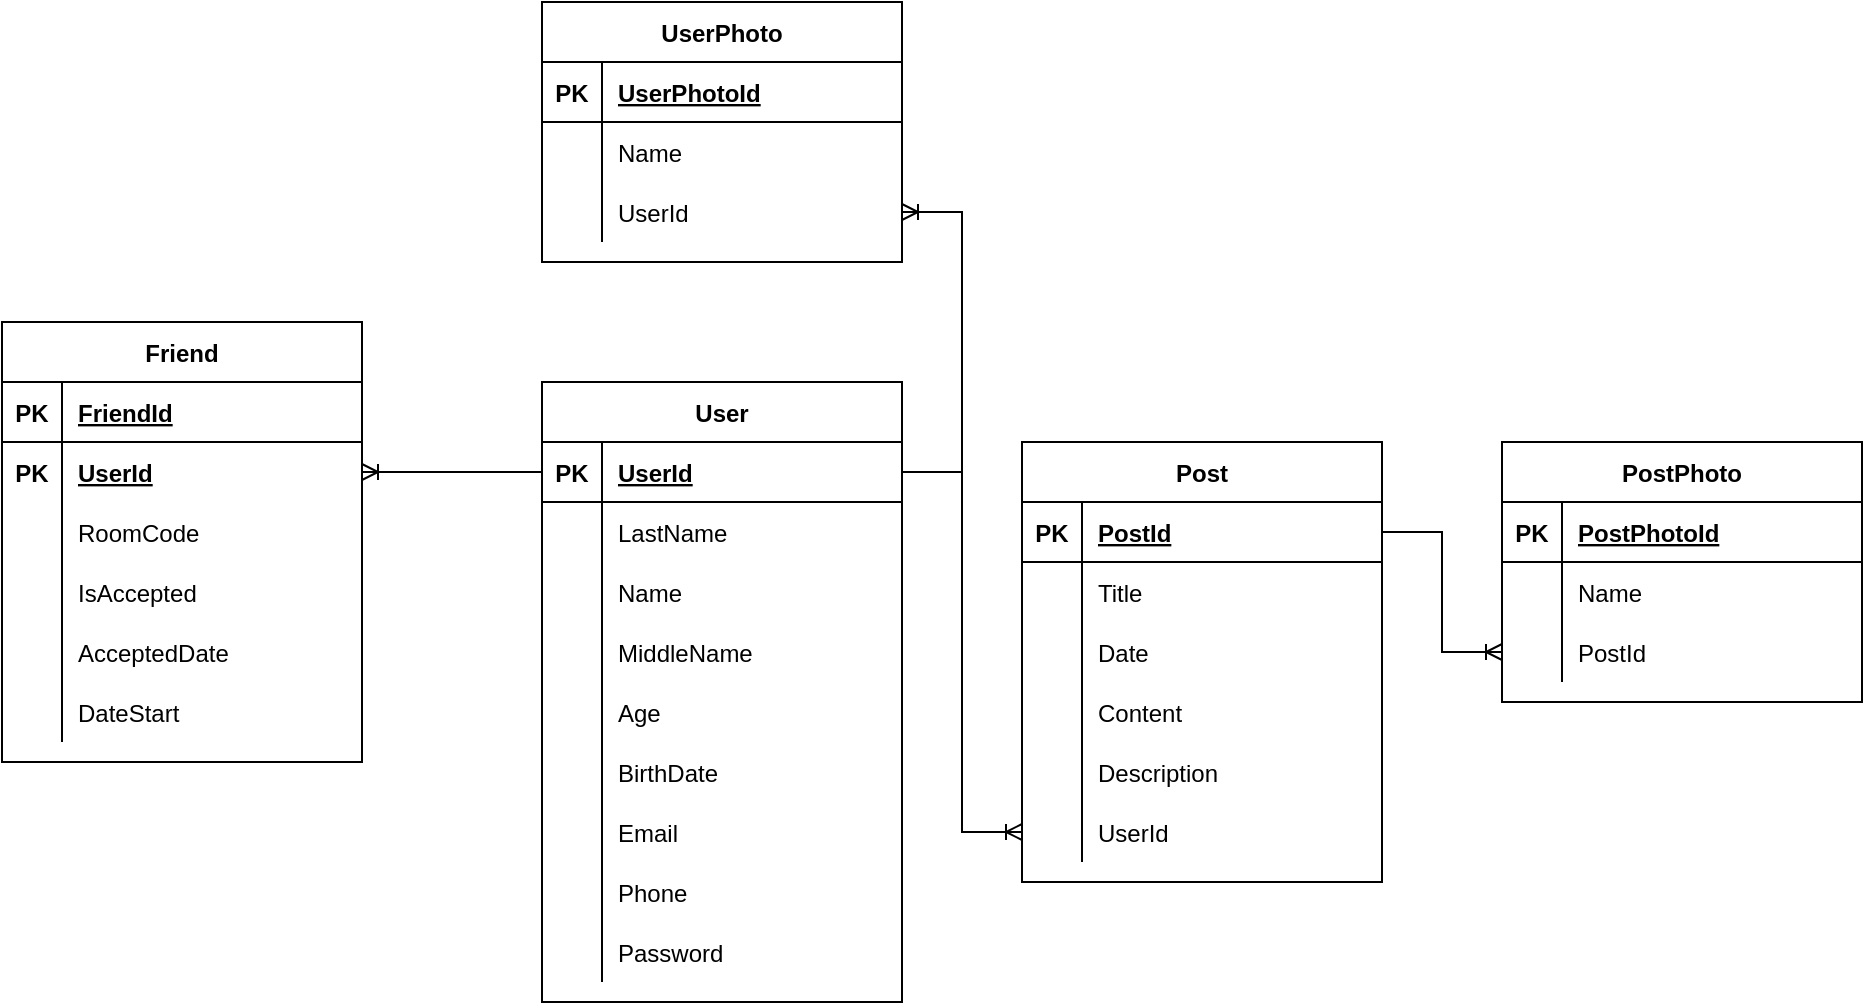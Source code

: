 <mxfile version="15.8.2" type="github"><diagram id="e-mNWPhWZ7klAaf-D9qy" name="Page-1"><mxGraphModel dx="1724" dy="964" grid="1" gridSize="10" guides="1" tooltips="1" connect="1" arrows="1" fold="1" page="1" pageScale="1" pageWidth="827" pageHeight="1169" math="0" shadow="0"><root><mxCell id="0"/><mxCell id="1" parent="0"/><mxCell id="lLEc4MzuSVn_csIw4nmO-1" value="User" style="shape=table;startSize=30;container=1;collapsible=1;childLayout=tableLayout;fixedRows=1;rowLines=0;fontStyle=1;align=center;resizeLast=1;" parent="1" vertex="1"><mxGeometry x="420" y="550" width="180" height="310" as="geometry"/></mxCell><mxCell id="lLEc4MzuSVn_csIw4nmO-2" value="" style="shape=partialRectangle;collapsible=0;dropTarget=0;pointerEvents=0;fillColor=none;top=0;left=0;bottom=1;right=0;points=[[0,0.5],[1,0.5]];portConstraint=eastwest;" parent="lLEc4MzuSVn_csIw4nmO-1" vertex="1"><mxGeometry y="30" width="180" height="30" as="geometry"/></mxCell><mxCell id="lLEc4MzuSVn_csIw4nmO-3" value="PK" style="shape=partialRectangle;connectable=0;fillColor=none;top=0;left=0;bottom=0;right=0;fontStyle=1;overflow=hidden;" parent="lLEc4MzuSVn_csIw4nmO-2" vertex="1"><mxGeometry width="30" height="30" as="geometry"><mxRectangle width="30" height="30" as="alternateBounds"/></mxGeometry></mxCell><mxCell id="lLEc4MzuSVn_csIw4nmO-4" value="UserId" style="shape=partialRectangle;connectable=0;fillColor=none;top=0;left=0;bottom=0;right=0;align=left;spacingLeft=6;fontStyle=5;overflow=hidden;" parent="lLEc4MzuSVn_csIw4nmO-2" vertex="1"><mxGeometry x="30" width="150" height="30" as="geometry"><mxRectangle width="150" height="30" as="alternateBounds"/></mxGeometry></mxCell><mxCell id="lLEc4MzuSVn_csIw4nmO-5" value="" style="shape=partialRectangle;collapsible=0;dropTarget=0;pointerEvents=0;fillColor=none;top=0;left=0;bottom=0;right=0;points=[[0,0.5],[1,0.5]];portConstraint=eastwest;" parent="lLEc4MzuSVn_csIw4nmO-1" vertex="1"><mxGeometry y="60" width="180" height="30" as="geometry"/></mxCell><mxCell id="lLEc4MzuSVn_csIw4nmO-6" value="" style="shape=partialRectangle;connectable=0;fillColor=none;top=0;left=0;bottom=0;right=0;editable=1;overflow=hidden;" parent="lLEc4MzuSVn_csIw4nmO-5" vertex="1"><mxGeometry width="30" height="30" as="geometry"><mxRectangle width="30" height="30" as="alternateBounds"/></mxGeometry></mxCell><mxCell id="lLEc4MzuSVn_csIw4nmO-7" value="LastName" style="shape=partialRectangle;connectable=0;fillColor=none;top=0;left=0;bottom=0;right=0;align=left;spacingLeft=6;overflow=hidden;" parent="lLEc4MzuSVn_csIw4nmO-5" vertex="1"><mxGeometry x="30" width="150" height="30" as="geometry"><mxRectangle width="150" height="30" as="alternateBounds"/></mxGeometry></mxCell><mxCell id="lLEc4MzuSVn_csIw4nmO-8" value="" style="shape=partialRectangle;collapsible=0;dropTarget=0;pointerEvents=0;fillColor=none;top=0;left=0;bottom=0;right=0;points=[[0,0.5],[1,0.5]];portConstraint=eastwest;" parent="lLEc4MzuSVn_csIw4nmO-1" vertex="1"><mxGeometry y="90" width="180" height="30" as="geometry"/></mxCell><mxCell id="lLEc4MzuSVn_csIw4nmO-9" value="" style="shape=partialRectangle;connectable=0;fillColor=none;top=0;left=0;bottom=0;right=0;editable=1;overflow=hidden;" parent="lLEc4MzuSVn_csIw4nmO-8" vertex="1"><mxGeometry width="30" height="30" as="geometry"><mxRectangle width="30" height="30" as="alternateBounds"/></mxGeometry></mxCell><mxCell id="lLEc4MzuSVn_csIw4nmO-10" value="Name" style="shape=partialRectangle;connectable=0;fillColor=none;top=0;left=0;bottom=0;right=0;align=left;spacingLeft=6;overflow=hidden;" parent="lLEc4MzuSVn_csIw4nmO-8" vertex="1"><mxGeometry x="30" width="150" height="30" as="geometry"><mxRectangle width="150" height="30" as="alternateBounds"/></mxGeometry></mxCell><mxCell id="lLEc4MzuSVn_csIw4nmO-11" value="" style="shape=partialRectangle;collapsible=0;dropTarget=0;pointerEvents=0;fillColor=none;top=0;left=0;bottom=0;right=0;points=[[0,0.5],[1,0.5]];portConstraint=eastwest;" parent="lLEc4MzuSVn_csIw4nmO-1" vertex="1"><mxGeometry y="120" width="180" height="30" as="geometry"/></mxCell><mxCell id="lLEc4MzuSVn_csIw4nmO-12" value="" style="shape=partialRectangle;connectable=0;fillColor=none;top=0;left=0;bottom=0;right=0;editable=1;overflow=hidden;" parent="lLEc4MzuSVn_csIw4nmO-11" vertex="1"><mxGeometry width="30" height="30" as="geometry"><mxRectangle width="30" height="30" as="alternateBounds"/></mxGeometry></mxCell><mxCell id="lLEc4MzuSVn_csIw4nmO-13" value="MiddleName" style="shape=partialRectangle;connectable=0;fillColor=none;top=0;left=0;bottom=0;right=0;align=left;spacingLeft=6;overflow=hidden;" parent="lLEc4MzuSVn_csIw4nmO-11" vertex="1"><mxGeometry x="30" width="150" height="30" as="geometry"><mxRectangle width="150" height="30" as="alternateBounds"/></mxGeometry></mxCell><mxCell id="lLEc4MzuSVn_csIw4nmO-14" value="" style="shape=partialRectangle;collapsible=0;dropTarget=0;pointerEvents=0;fillColor=none;top=0;left=0;bottom=0;right=0;points=[[0,0.5],[1,0.5]];portConstraint=eastwest;" parent="lLEc4MzuSVn_csIw4nmO-1" vertex="1"><mxGeometry y="150" width="180" height="30" as="geometry"/></mxCell><mxCell id="lLEc4MzuSVn_csIw4nmO-15" value="" style="shape=partialRectangle;connectable=0;fillColor=none;top=0;left=0;bottom=0;right=0;editable=1;overflow=hidden;" parent="lLEc4MzuSVn_csIw4nmO-14" vertex="1"><mxGeometry width="30" height="30" as="geometry"><mxRectangle width="30" height="30" as="alternateBounds"/></mxGeometry></mxCell><mxCell id="lLEc4MzuSVn_csIw4nmO-16" value="Age" style="shape=partialRectangle;connectable=0;fillColor=none;top=0;left=0;bottom=0;right=0;align=left;spacingLeft=6;overflow=hidden;" parent="lLEc4MzuSVn_csIw4nmO-14" vertex="1"><mxGeometry x="30" width="150" height="30" as="geometry"><mxRectangle width="150" height="30" as="alternateBounds"/></mxGeometry></mxCell><mxCell id="lLEc4MzuSVn_csIw4nmO-17" value="" style="shape=partialRectangle;collapsible=0;dropTarget=0;pointerEvents=0;fillColor=none;top=0;left=0;bottom=0;right=0;points=[[0,0.5],[1,0.5]];portConstraint=eastwest;" parent="lLEc4MzuSVn_csIw4nmO-1" vertex="1"><mxGeometry y="180" width="180" height="30" as="geometry"/></mxCell><mxCell id="lLEc4MzuSVn_csIw4nmO-18" value="" style="shape=partialRectangle;connectable=0;fillColor=none;top=0;left=0;bottom=0;right=0;editable=1;overflow=hidden;" parent="lLEc4MzuSVn_csIw4nmO-17" vertex="1"><mxGeometry width="30" height="30" as="geometry"><mxRectangle width="30" height="30" as="alternateBounds"/></mxGeometry></mxCell><mxCell id="lLEc4MzuSVn_csIw4nmO-19" value="BirthDate" style="shape=partialRectangle;connectable=0;fillColor=none;top=0;left=0;bottom=0;right=0;align=left;spacingLeft=6;overflow=hidden;" parent="lLEc4MzuSVn_csIw4nmO-17" vertex="1"><mxGeometry x="30" width="150" height="30" as="geometry"><mxRectangle width="150" height="30" as="alternateBounds"/></mxGeometry></mxCell><mxCell id="lLEc4MzuSVn_csIw4nmO-20" value="" style="shape=partialRectangle;collapsible=0;dropTarget=0;pointerEvents=0;fillColor=none;top=0;left=0;bottom=0;right=0;points=[[0,0.5],[1,0.5]];portConstraint=eastwest;" parent="lLEc4MzuSVn_csIw4nmO-1" vertex="1"><mxGeometry y="210" width="180" height="30" as="geometry"/></mxCell><mxCell id="lLEc4MzuSVn_csIw4nmO-21" value="" style="shape=partialRectangle;connectable=0;fillColor=none;top=0;left=0;bottom=0;right=0;editable=1;overflow=hidden;" parent="lLEc4MzuSVn_csIw4nmO-20" vertex="1"><mxGeometry width="30" height="30" as="geometry"><mxRectangle width="30" height="30" as="alternateBounds"/></mxGeometry></mxCell><mxCell id="lLEc4MzuSVn_csIw4nmO-22" value="Email" style="shape=partialRectangle;connectable=0;fillColor=none;top=0;left=0;bottom=0;right=0;align=left;spacingLeft=6;overflow=hidden;" parent="lLEc4MzuSVn_csIw4nmO-20" vertex="1"><mxGeometry x="30" width="150" height="30" as="geometry"><mxRectangle width="150" height="30" as="alternateBounds"/></mxGeometry></mxCell><mxCell id="lLEc4MzuSVn_csIw4nmO-23" value="" style="shape=partialRectangle;collapsible=0;dropTarget=0;pointerEvents=0;fillColor=none;top=0;left=0;bottom=0;right=0;points=[[0,0.5],[1,0.5]];portConstraint=eastwest;" parent="lLEc4MzuSVn_csIw4nmO-1" vertex="1"><mxGeometry y="240" width="180" height="30" as="geometry"/></mxCell><mxCell id="lLEc4MzuSVn_csIw4nmO-24" value="" style="shape=partialRectangle;connectable=0;fillColor=none;top=0;left=0;bottom=0;right=0;editable=1;overflow=hidden;" parent="lLEc4MzuSVn_csIw4nmO-23" vertex="1"><mxGeometry width="30" height="30" as="geometry"><mxRectangle width="30" height="30" as="alternateBounds"/></mxGeometry></mxCell><mxCell id="lLEc4MzuSVn_csIw4nmO-25" value="Phone" style="shape=partialRectangle;connectable=0;fillColor=none;top=0;left=0;bottom=0;right=0;align=left;spacingLeft=6;overflow=hidden;" parent="lLEc4MzuSVn_csIw4nmO-23" vertex="1"><mxGeometry x="30" width="150" height="30" as="geometry"><mxRectangle width="150" height="30" as="alternateBounds"/></mxGeometry></mxCell><mxCell id="lLEc4MzuSVn_csIw4nmO-26" value="" style="shape=partialRectangle;collapsible=0;dropTarget=0;pointerEvents=0;fillColor=none;top=0;left=0;bottom=0;right=0;points=[[0,0.5],[1,0.5]];portConstraint=eastwest;" parent="lLEc4MzuSVn_csIw4nmO-1" vertex="1"><mxGeometry y="270" width="180" height="30" as="geometry"/></mxCell><mxCell id="lLEc4MzuSVn_csIw4nmO-27" value="" style="shape=partialRectangle;connectable=0;fillColor=none;top=0;left=0;bottom=0;right=0;editable=1;overflow=hidden;" parent="lLEc4MzuSVn_csIw4nmO-26" vertex="1"><mxGeometry width="30" height="30" as="geometry"><mxRectangle width="30" height="30" as="alternateBounds"/></mxGeometry></mxCell><mxCell id="lLEc4MzuSVn_csIw4nmO-28" value="Password" style="shape=partialRectangle;connectable=0;fillColor=none;top=0;left=0;bottom=0;right=0;align=left;spacingLeft=6;overflow=hidden;" parent="lLEc4MzuSVn_csIw4nmO-26" vertex="1"><mxGeometry x="30" width="150" height="30" as="geometry"><mxRectangle width="150" height="30" as="alternateBounds"/></mxGeometry></mxCell><mxCell id="lLEc4MzuSVn_csIw4nmO-29" value="Post" style="shape=table;startSize=30;container=1;collapsible=1;childLayout=tableLayout;fixedRows=1;rowLines=0;fontStyle=1;align=center;resizeLast=1;" parent="1" vertex="1"><mxGeometry x="660" y="580" width="180" height="220" as="geometry"/></mxCell><mxCell id="lLEc4MzuSVn_csIw4nmO-30" value="" style="shape=partialRectangle;collapsible=0;dropTarget=0;pointerEvents=0;fillColor=none;top=0;left=0;bottom=1;right=0;points=[[0,0.5],[1,0.5]];portConstraint=eastwest;" parent="lLEc4MzuSVn_csIw4nmO-29" vertex="1"><mxGeometry y="30" width="180" height="30" as="geometry"/></mxCell><mxCell id="lLEc4MzuSVn_csIw4nmO-31" value="PK" style="shape=partialRectangle;connectable=0;fillColor=none;top=0;left=0;bottom=0;right=0;fontStyle=1;overflow=hidden;" parent="lLEc4MzuSVn_csIw4nmO-30" vertex="1"><mxGeometry width="30" height="30" as="geometry"><mxRectangle width="30" height="30" as="alternateBounds"/></mxGeometry></mxCell><mxCell id="lLEc4MzuSVn_csIw4nmO-32" value="PostId" style="shape=partialRectangle;connectable=0;fillColor=none;top=0;left=0;bottom=0;right=0;align=left;spacingLeft=6;fontStyle=5;overflow=hidden;" parent="lLEc4MzuSVn_csIw4nmO-30" vertex="1"><mxGeometry x="30" width="150" height="30" as="geometry"><mxRectangle width="150" height="30" as="alternateBounds"/></mxGeometry></mxCell><mxCell id="lLEc4MzuSVn_csIw4nmO-33" value="" style="shape=partialRectangle;collapsible=0;dropTarget=0;pointerEvents=0;fillColor=none;top=0;left=0;bottom=0;right=0;points=[[0,0.5],[1,0.5]];portConstraint=eastwest;" parent="lLEc4MzuSVn_csIw4nmO-29" vertex="1"><mxGeometry y="60" width="180" height="30" as="geometry"/></mxCell><mxCell id="lLEc4MzuSVn_csIw4nmO-34" value="" style="shape=partialRectangle;connectable=0;fillColor=none;top=0;left=0;bottom=0;right=0;editable=1;overflow=hidden;" parent="lLEc4MzuSVn_csIw4nmO-33" vertex="1"><mxGeometry width="30" height="30" as="geometry"><mxRectangle width="30" height="30" as="alternateBounds"/></mxGeometry></mxCell><mxCell id="lLEc4MzuSVn_csIw4nmO-35" value="Title" style="shape=partialRectangle;connectable=0;fillColor=none;top=0;left=0;bottom=0;right=0;align=left;spacingLeft=6;overflow=hidden;" parent="lLEc4MzuSVn_csIw4nmO-33" vertex="1"><mxGeometry x="30" width="150" height="30" as="geometry"><mxRectangle width="150" height="30" as="alternateBounds"/></mxGeometry></mxCell><mxCell id="lLEc4MzuSVn_csIw4nmO-36" value="" style="shape=partialRectangle;collapsible=0;dropTarget=0;pointerEvents=0;fillColor=none;top=0;left=0;bottom=0;right=0;points=[[0,0.5],[1,0.5]];portConstraint=eastwest;" parent="lLEc4MzuSVn_csIw4nmO-29" vertex="1"><mxGeometry y="90" width="180" height="30" as="geometry"/></mxCell><mxCell id="lLEc4MzuSVn_csIw4nmO-37" value="" style="shape=partialRectangle;connectable=0;fillColor=none;top=0;left=0;bottom=0;right=0;editable=1;overflow=hidden;" parent="lLEc4MzuSVn_csIw4nmO-36" vertex="1"><mxGeometry width="30" height="30" as="geometry"><mxRectangle width="30" height="30" as="alternateBounds"/></mxGeometry></mxCell><mxCell id="lLEc4MzuSVn_csIw4nmO-38" value="Date" style="shape=partialRectangle;connectable=0;fillColor=none;top=0;left=0;bottom=0;right=0;align=left;spacingLeft=6;overflow=hidden;" parent="lLEc4MzuSVn_csIw4nmO-36" vertex="1"><mxGeometry x="30" width="150" height="30" as="geometry"><mxRectangle width="150" height="30" as="alternateBounds"/></mxGeometry></mxCell><mxCell id="lLEc4MzuSVn_csIw4nmO-39" value="" style="shape=partialRectangle;collapsible=0;dropTarget=0;pointerEvents=0;fillColor=none;top=0;left=0;bottom=0;right=0;points=[[0,0.5],[1,0.5]];portConstraint=eastwest;" parent="lLEc4MzuSVn_csIw4nmO-29" vertex="1"><mxGeometry y="120" width="180" height="30" as="geometry"/></mxCell><mxCell id="lLEc4MzuSVn_csIw4nmO-40" value="" style="shape=partialRectangle;connectable=0;fillColor=none;top=0;left=0;bottom=0;right=0;editable=1;overflow=hidden;" parent="lLEc4MzuSVn_csIw4nmO-39" vertex="1"><mxGeometry width="30" height="30" as="geometry"><mxRectangle width="30" height="30" as="alternateBounds"/></mxGeometry></mxCell><mxCell id="lLEc4MzuSVn_csIw4nmO-41" value="Content" style="shape=partialRectangle;connectable=0;fillColor=none;top=0;left=0;bottom=0;right=0;align=left;spacingLeft=6;overflow=hidden;" parent="lLEc4MzuSVn_csIw4nmO-39" vertex="1"><mxGeometry x="30" width="150" height="30" as="geometry"><mxRectangle width="150" height="30" as="alternateBounds"/></mxGeometry></mxCell><mxCell id="lLEc4MzuSVn_csIw4nmO-42" value="" style="shape=partialRectangle;collapsible=0;dropTarget=0;pointerEvents=0;fillColor=none;top=0;left=0;bottom=0;right=0;points=[[0,0.5],[1,0.5]];portConstraint=eastwest;" parent="lLEc4MzuSVn_csIw4nmO-29" vertex="1"><mxGeometry y="150" width="180" height="30" as="geometry"/></mxCell><mxCell id="lLEc4MzuSVn_csIw4nmO-43" value="" style="shape=partialRectangle;connectable=0;fillColor=none;top=0;left=0;bottom=0;right=0;editable=1;overflow=hidden;" parent="lLEc4MzuSVn_csIw4nmO-42" vertex="1"><mxGeometry width="30" height="30" as="geometry"><mxRectangle width="30" height="30" as="alternateBounds"/></mxGeometry></mxCell><mxCell id="lLEc4MzuSVn_csIw4nmO-44" value="Description" style="shape=partialRectangle;connectable=0;fillColor=none;top=0;left=0;bottom=0;right=0;align=left;spacingLeft=6;overflow=hidden;" parent="lLEc4MzuSVn_csIw4nmO-42" vertex="1"><mxGeometry x="30" width="150" height="30" as="geometry"><mxRectangle width="150" height="30" as="alternateBounds"/></mxGeometry></mxCell><mxCell id="lLEc4MzuSVn_csIw4nmO-45" value="" style="shape=partialRectangle;collapsible=0;dropTarget=0;pointerEvents=0;fillColor=none;top=0;left=0;bottom=0;right=0;points=[[0,0.5],[1,0.5]];portConstraint=eastwest;" parent="lLEc4MzuSVn_csIw4nmO-29" vertex="1"><mxGeometry y="180" width="180" height="30" as="geometry"/></mxCell><mxCell id="lLEc4MzuSVn_csIw4nmO-46" value="" style="shape=partialRectangle;connectable=0;fillColor=none;top=0;left=0;bottom=0;right=0;editable=1;overflow=hidden;" parent="lLEc4MzuSVn_csIw4nmO-45" vertex="1"><mxGeometry width="30" height="30" as="geometry"><mxRectangle width="30" height="30" as="alternateBounds"/></mxGeometry></mxCell><mxCell id="lLEc4MzuSVn_csIw4nmO-47" value="UserId" style="shape=partialRectangle;connectable=0;fillColor=none;top=0;left=0;bottom=0;right=0;align=left;spacingLeft=6;overflow=hidden;" parent="lLEc4MzuSVn_csIw4nmO-45" vertex="1"><mxGeometry x="30" width="150" height="30" as="geometry"><mxRectangle width="150" height="30" as="alternateBounds"/></mxGeometry></mxCell><mxCell id="lLEc4MzuSVn_csIw4nmO-48" value="PostPhoto" style="shape=table;startSize=30;container=1;collapsible=1;childLayout=tableLayout;fixedRows=1;rowLines=0;fontStyle=1;align=center;resizeLast=1;" parent="1" vertex="1"><mxGeometry x="900" y="580" width="180" height="130" as="geometry"/></mxCell><mxCell id="lLEc4MzuSVn_csIw4nmO-49" value="" style="shape=partialRectangle;collapsible=0;dropTarget=0;pointerEvents=0;fillColor=none;top=0;left=0;bottom=1;right=0;points=[[0,0.5],[1,0.5]];portConstraint=eastwest;" parent="lLEc4MzuSVn_csIw4nmO-48" vertex="1"><mxGeometry y="30" width="180" height="30" as="geometry"/></mxCell><mxCell id="lLEc4MzuSVn_csIw4nmO-50" value="PK" style="shape=partialRectangle;connectable=0;fillColor=none;top=0;left=0;bottom=0;right=0;fontStyle=1;overflow=hidden;" parent="lLEc4MzuSVn_csIw4nmO-49" vertex="1"><mxGeometry width="30" height="30" as="geometry"><mxRectangle width="30" height="30" as="alternateBounds"/></mxGeometry></mxCell><mxCell id="lLEc4MzuSVn_csIw4nmO-51" value="PostPhotoId" style="shape=partialRectangle;connectable=0;fillColor=none;top=0;left=0;bottom=0;right=0;align=left;spacingLeft=6;fontStyle=5;overflow=hidden;" parent="lLEc4MzuSVn_csIw4nmO-49" vertex="1"><mxGeometry x="30" width="150" height="30" as="geometry"><mxRectangle width="150" height="30" as="alternateBounds"/></mxGeometry></mxCell><mxCell id="lLEc4MzuSVn_csIw4nmO-52" value="" style="shape=partialRectangle;collapsible=0;dropTarget=0;pointerEvents=0;fillColor=none;top=0;left=0;bottom=0;right=0;points=[[0,0.5],[1,0.5]];portConstraint=eastwest;" parent="lLEc4MzuSVn_csIw4nmO-48" vertex="1"><mxGeometry y="60" width="180" height="30" as="geometry"/></mxCell><mxCell id="lLEc4MzuSVn_csIw4nmO-53" value="" style="shape=partialRectangle;connectable=0;fillColor=none;top=0;left=0;bottom=0;right=0;editable=1;overflow=hidden;" parent="lLEc4MzuSVn_csIw4nmO-52" vertex="1"><mxGeometry width="30" height="30" as="geometry"><mxRectangle width="30" height="30" as="alternateBounds"/></mxGeometry></mxCell><mxCell id="lLEc4MzuSVn_csIw4nmO-54" value="Name" style="shape=partialRectangle;connectable=0;fillColor=none;top=0;left=0;bottom=0;right=0;align=left;spacingLeft=6;overflow=hidden;" parent="lLEc4MzuSVn_csIw4nmO-52" vertex="1"><mxGeometry x="30" width="150" height="30" as="geometry"><mxRectangle width="150" height="30" as="alternateBounds"/></mxGeometry></mxCell><mxCell id="lLEc4MzuSVn_csIw4nmO-55" value="" style="shape=partialRectangle;collapsible=0;dropTarget=0;pointerEvents=0;fillColor=none;top=0;left=0;bottom=0;right=0;points=[[0,0.5],[1,0.5]];portConstraint=eastwest;" parent="lLEc4MzuSVn_csIw4nmO-48" vertex="1"><mxGeometry y="90" width="180" height="30" as="geometry"/></mxCell><mxCell id="lLEc4MzuSVn_csIw4nmO-56" value="" style="shape=partialRectangle;connectable=0;fillColor=none;top=0;left=0;bottom=0;right=0;editable=1;overflow=hidden;" parent="lLEc4MzuSVn_csIw4nmO-55" vertex="1"><mxGeometry width="30" height="30" as="geometry"><mxRectangle width="30" height="30" as="alternateBounds"/></mxGeometry></mxCell><mxCell id="lLEc4MzuSVn_csIw4nmO-57" value="PostId" style="shape=partialRectangle;connectable=0;fillColor=none;top=0;left=0;bottom=0;right=0;align=left;spacingLeft=6;overflow=hidden;" parent="lLEc4MzuSVn_csIw4nmO-55" vertex="1"><mxGeometry x="30" width="150" height="30" as="geometry"><mxRectangle width="150" height="30" as="alternateBounds"/></mxGeometry></mxCell><mxCell id="lLEc4MzuSVn_csIw4nmO-58" value="" style="edgeStyle=entityRelationEdgeStyle;fontSize=12;html=1;endArrow=ERoneToMany;rounded=0;" parent="1" source="lLEc4MzuSVn_csIw4nmO-2" target="lLEc4MzuSVn_csIw4nmO-45" edge="1"><mxGeometry width="100" height="100" relative="1" as="geometry"><mxPoint x="540" y="880" as="sourcePoint"/><mxPoint x="640" y="780" as="targetPoint"/></mxGeometry></mxCell><mxCell id="lLEc4MzuSVn_csIw4nmO-59" value="" style="edgeStyle=entityRelationEdgeStyle;fontSize=12;html=1;endArrow=ERoneToMany;rounded=0;" parent="1" source="lLEc4MzuSVn_csIw4nmO-30" target="lLEc4MzuSVn_csIw4nmO-55" edge="1"><mxGeometry width="100" height="100" relative="1" as="geometry"><mxPoint x="890" y="770" as="sourcePoint"/><mxPoint x="990" y="670" as="targetPoint"/></mxGeometry></mxCell><mxCell id="lLEc4MzuSVn_csIw4nmO-60" value="UserPhoto" style="shape=table;startSize=30;container=1;collapsible=1;childLayout=tableLayout;fixedRows=1;rowLines=0;fontStyle=1;align=center;resizeLast=1;" parent="1" vertex="1"><mxGeometry x="420" y="360" width="180" height="130" as="geometry"/></mxCell><mxCell id="lLEc4MzuSVn_csIw4nmO-61" value="" style="shape=partialRectangle;collapsible=0;dropTarget=0;pointerEvents=0;fillColor=none;top=0;left=0;bottom=1;right=0;points=[[0,0.5],[1,0.5]];portConstraint=eastwest;" parent="lLEc4MzuSVn_csIw4nmO-60" vertex="1"><mxGeometry y="30" width="180" height="30" as="geometry"/></mxCell><mxCell id="lLEc4MzuSVn_csIw4nmO-62" value="PK" style="shape=partialRectangle;connectable=0;fillColor=none;top=0;left=0;bottom=0;right=0;fontStyle=1;overflow=hidden;" parent="lLEc4MzuSVn_csIw4nmO-61" vertex="1"><mxGeometry width="30" height="30" as="geometry"><mxRectangle width="30" height="30" as="alternateBounds"/></mxGeometry></mxCell><mxCell id="lLEc4MzuSVn_csIw4nmO-63" value="UserPhotoId" style="shape=partialRectangle;connectable=0;fillColor=none;top=0;left=0;bottom=0;right=0;align=left;spacingLeft=6;fontStyle=5;overflow=hidden;" parent="lLEc4MzuSVn_csIw4nmO-61" vertex="1"><mxGeometry x="30" width="150" height="30" as="geometry"><mxRectangle width="150" height="30" as="alternateBounds"/></mxGeometry></mxCell><mxCell id="lLEc4MzuSVn_csIw4nmO-64" value="" style="shape=partialRectangle;collapsible=0;dropTarget=0;pointerEvents=0;fillColor=none;top=0;left=0;bottom=0;right=0;points=[[0,0.5],[1,0.5]];portConstraint=eastwest;" parent="lLEc4MzuSVn_csIw4nmO-60" vertex="1"><mxGeometry y="60" width="180" height="30" as="geometry"/></mxCell><mxCell id="lLEc4MzuSVn_csIw4nmO-65" value="" style="shape=partialRectangle;connectable=0;fillColor=none;top=0;left=0;bottom=0;right=0;editable=1;overflow=hidden;" parent="lLEc4MzuSVn_csIw4nmO-64" vertex="1"><mxGeometry width="30" height="30" as="geometry"><mxRectangle width="30" height="30" as="alternateBounds"/></mxGeometry></mxCell><mxCell id="lLEc4MzuSVn_csIw4nmO-66" value="Name" style="shape=partialRectangle;connectable=0;fillColor=none;top=0;left=0;bottom=0;right=0;align=left;spacingLeft=6;overflow=hidden;" parent="lLEc4MzuSVn_csIw4nmO-64" vertex="1"><mxGeometry x="30" width="150" height="30" as="geometry"><mxRectangle width="150" height="30" as="alternateBounds"/></mxGeometry></mxCell><mxCell id="lLEc4MzuSVn_csIw4nmO-67" value="" style="shape=partialRectangle;collapsible=0;dropTarget=0;pointerEvents=0;fillColor=none;top=0;left=0;bottom=0;right=0;points=[[0,0.5],[1,0.5]];portConstraint=eastwest;" parent="lLEc4MzuSVn_csIw4nmO-60" vertex="1"><mxGeometry y="90" width="180" height="30" as="geometry"/></mxCell><mxCell id="lLEc4MzuSVn_csIw4nmO-68" value="" style="shape=partialRectangle;connectable=0;fillColor=none;top=0;left=0;bottom=0;right=0;editable=1;overflow=hidden;" parent="lLEc4MzuSVn_csIw4nmO-67" vertex="1"><mxGeometry width="30" height="30" as="geometry"><mxRectangle width="30" height="30" as="alternateBounds"/></mxGeometry></mxCell><mxCell id="lLEc4MzuSVn_csIw4nmO-69" value="UserId" style="shape=partialRectangle;connectable=0;fillColor=none;top=0;left=0;bottom=0;right=0;align=left;spacingLeft=6;overflow=hidden;" parent="lLEc4MzuSVn_csIw4nmO-67" vertex="1"><mxGeometry x="30" width="150" height="30" as="geometry"><mxRectangle width="150" height="30" as="alternateBounds"/></mxGeometry></mxCell><mxCell id="lLEc4MzuSVn_csIw4nmO-70" value="" style="edgeStyle=entityRelationEdgeStyle;fontSize=12;html=1;endArrow=ERoneToMany;rounded=0;" parent="1" source="lLEc4MzuSVn_csIw4nmO-2" target="lLEc4MzuSVn_csIw4nmO-67" edge="1"><mxGeometry width="100" height="100" relative="1" as="geometry"><mxPoint x="240" y="630" as="sourcePoint"/><mxPoint x="340" y="530" as="targetPoint"/></mxGeometry></mxCell><mxCell id="lLEc4MzuSVn_csIw4nmO-71" value="Friend" style="shape=table;startSize=30;container=1;collapsible=1;childLayout=tableLayout;fixedRows=1;rowLines=0;fontStyle=1;align=center;resizeLast=1;" parent="1" vertex="1"><mxGeometry x="150" y="520" width="180" height="220" as="geometry"/></mxCell><mxCell id="lLEc4MzuSVn_csIw4nmO-72" value="" style="shape=partialRectangle;collapsible=0;dropTarget=0;pointerEvents=0;fillColor=none;top=0;left=0;bottom=1;right=0;points=[[0,0.5],[1,0.5]];portConstraint=eastwest;" parent="lLEc4MzuSVn_csIw4nmO-71" vertex="1"><mxGeometry y="30" width="180" height="30" as="geometry"/></mxCell><mxCell id="lLEc4MzuSVn_csIw4nmO-73" value="PK" style="shape=partialRectangle;connectable=0;fillColor=none;top=0;left=0;bottom=0;right=0;fontStyle=1;overflow=hidden;" parent="lLEc4MzuSVn_csIw4nmO-72" vertex="1"><mxGeometry width="30" height="30" as="geometry"><mxRectangle width="30" height="30" as="alternateBounds"/></mxGeometry></mxCell><mxCell id="lLEc4MzuSVn_csIw4nmO-74" value="FriendId" style="shape=partialRectangle;connectable=0;fillColor=none;top=0;left=0;bottom=0;right=0;align=left;spacingLeft=6;fontStyle=5;overflow=hidden;" parent="lLEc4MzuSVn_csIw4nmO-72" vertex="1"><mxGeometry x="30" width="150" height="30" as="geometry"><mxRectangle width="150" height="30" as="alternateBounds"/></mxGeometry></mxCell><mxCell id="lLEc4MzuSVn_csIw4nmO-75" value="" style="shape=partialRectangle;collapsible=0;dropTarget=0;pointerEvents=0;fillColor=none;top=0;left=0;bottom=0;right=0;points=[[0,0.5],[1,0.5]];portConstraint=eastwest;" parent="lLEc4MzuSVn_csIw4nmO-71" vertex="1"><mxGeometry y="60" width="180" height="30" as="geometry"/></mxCell><mxCell id="lLEc4MzuSVn_csIw4nmO-76" value="PK" style="shape=partialRectangle;connectable=0;fillColor=none;top=0;left=0;bottom=0;right=0;editable=1;overflow=hidden;fontStyle=1" parent="lLEc4MzuSVn_csIw4nmO-75" vertex="1"><mxGeometry width="30" height="30" as="geometry"><mxRectangle width="30" height="30" as="alternateBounds"/></mxGeometry></mxCell><mxCell id="lLEc4MzuSVn_csIw4nmO-77" value="UserId" style="shape=partialRectangle;connectable=0;fillColor=none;top=0;left=0;bottom=0;right=0;align=left;spacingLeft=6;overflow=hidden;fontStyle=5" parent="lLEc4MzuSVn_csIw4nmO-75" vertex="1"><mxGeometry x="30" width="150" height="30" as="geometry"><mxRectangle width="150" height="30" as="alternateBounds"/></mxGeometry></mxCell><mxCell id="lLEc4MzuSVn_csIw4nmO-78" value="" style="shape=partialRectangle;collapsible=0;dropTarget=0;pointerEvents=0;fillColor=none;top=0;left=0;bottom=0;right=0;points=[[0,0.5],[1,0.5]];portConstraint=eastwest;" parent="lLEc4MzuSVn_csIw4nmO-71" vertex="1"><mxGeometry y="90" width="180" height="30" as="geometry"/></mxCell><mxCell id="lLEc4MzuSVn_csIw4nmO-79" value="" style="shape=partialRectangle;connectable=0;fillColor=none;top=0;left=0;bottom=0;right=0;editable=1;overflow=hidden;" parent="lLEc4MzuSVn_csIw4nmO-78" vertex="1"><mxGeometry width="30" height="30" as="geometry"><mxRectangle width="30" height="30" as="alternateBounds"/></mxGeometry></mxCell><mxCell id="lLEc4MzuSVn_csIw4nmO-80" value="RoomCode" style="shape=partialRectangle;connectable=0;fillColor=none;top=0;left=0;bottom=0;right=0;align=left;spacingLeft=6;overflow=hidden;" parent="lLEc4MzuSVn_csIw4nmO-78" vertex="1"><mxGeometry x="30" width="150" height="30" as="geometry"><mxRectangle width="150" height="30" as="alternateBounds"/></mxGeometry></mxCell><mxCell id="lLEc4MzuSVn_csIw4nmO-81" value="" style="shape=partialRectangle;collapsible=0;dropTarget=0;pointerEvents=0;fillColor=none;top=0;left=0;bottom=0;right=0;points=[[0,0.5],[1,0.5]];portConstraint=eastwest;" parent="lLEc4MzuSVn_csIw4nmO-71" vertex="1"><mxGeometry y="120" width="180" height="30" as="geometry"/></mxCell><mxCell id="lLEc4MzuSVn_csIw4nmO-82" value="" style="shape=partialRectangle;connectable=0;fillColor=none;top=0;left=0;bottom=0;right=0;editable=1;overflow=hidden;" parent="lLEc4MzuSVn_csIw4nmO-81" vertex="1"><mxGeometry width="30" height="30" as="geometry"><mxRectangle width="30" height="30" as="alternateBounds"/></mxGeometry></mxCell><mxCell id="lLEc4MzuSVn_csIw4nmO-83" value="IsAccepted" style="shape=partialRectangle;connectable=0;fillColor=none;top=0;left=0;bottom=0;right=0;align=left;spacingLeft=6;overflow=hidden;" parent="lLEc4MzuSVn_csIw4nmO-81" vertex="1"><mxGeometry x="30" width="150" height="30" as="geometry"><mxRectangle width="150" height="30" as="alternateBounds"/></mxGeometry></mxCell><mxCell id="lLEc4MzuSVn_csIw4nmO-84" value="" style="shape=partialRectangle;collapsible=0;dropTarget=0;pointerEvents=0;fillColor=none;top=0;left=0;bottom=0;right=0;points=[[0,0.5],[1,0.5]];portConstraint=eastwest;" parent="lLEc4MzuSVn_csIw4nmO-71" vertex="1"><mxGeometry y="150" width="180" height="30" as="geometry"/></mxCell><mxCell id="lLEc4MzuSVn_csIw4nmO-85" value="" style="shape=partialRectangle;connectable=0;fillColor=none;top=0;left=0;bottom=0;right=0;editable=1;overflow=hidden;" parent="lLEc4MzuSVn_csIw4nmO-84" vertex="1"><mxGeometry width="30" height="30" as="geometry"><mxRectangle width="30" height="30" as="alternateBounds"/></mxGeometry></mxCell><mxCell id="lLEc4MzuSVn_csIw4nmO-86" value="AcceptedDate" style="shape=partialRectangle;connectable=0;fillColor=none;top=0;left=0;bottom=0;right=0;align=left;spacingLeft=6;overflow=hidden;" parent="lLEc4MzuSVn_csIw4nmO-84" vertex="1"><mxGeometry x="30" width="150" height="30" as="geometry"><mxRectangle width="150" height="30" as="alternateBounds"/></mxGeometry></mxCell><mxCell id="lLEc4MzuSVn_csIw4nmO-87" value="" style="shape=partialRectangle;collapsible=0;dropTarget=0;pointerEvents=0;fillColor=none;top=0;left=0;bottom=0;right=0;points=[[0,0.5],[1,0.5]];portConstraint=eastwest;" parent="lLEc4MzuSVn_csIw4nmO-71" vertex="1"><mxGeometry y="180" width="180" height="30" as="geometry"/></mxCell><mxCell id="lLEc4MzuSVn_csIw4nmO-88" value="" style="shape=partialRectangle;connectable=0;fillColor=none;top=0;left=0;bottom=0;right=0;editable=1;overflow=hidden;" parent="lLEc4MzuSVn_csIw4nmO-87" vertex="1"><mxGeometry width="30" height="30" as="geometry"><mxRectangle width="30" height="30" as="alternateBounds"/></mxGeometry></mxCell><mxCell id="lLEc4MzuSVn_csIw4nmO-89" value="DateStart" style="shape=partialRectangle;connectable=0;fillColor=none;top=0;left=0;bottom=0;right=0;align=left;spacingLeft=6;overflow=hidden;" parent="lLEc4MzuSVn_csIw4nmO-87" vertex="1"><mxGeometry x="30" width="150" height="30" as="geometry"><mxRectangle width="150" height="30" as="alternateBounds"/></mxGeometry></mxCell><mxCell id="lLEc4MzuSVn_csIw4nmO-90" value="" style="edgeStyle=entityRelationEdgeStyle;fontSize=12;html=1;endArrow=ERoneToMany;rounded=0;" parent="1" source="lLEc4MzuSVn_csIw4nmO-2" target="lLEc4MzuSVn_csIw4nmO-75" edge="1"><mxGeometry width="100" height="100" relative="1" as="geometry"><mxPoint x="310" y="610" as="sourcePoint"/><mxPoint x="350" y="700" as="targetPoint"/></mxGeometry></mxCell></root></mxGraphModel></diagram></mxfile>